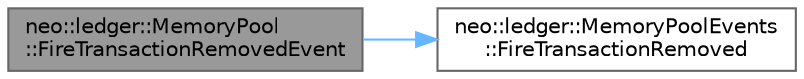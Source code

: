 digraph "neo::ledger::MemoryPool::FireTransactionRemovedEvent"
{
 // LATEX_PDF_SIZE
  bgcolor="transparent";
  edge [fontname=Helvetica,fontsize=10,labelfontname=Helvetica,labelfontsize=10];
  node [fontname=Helvetica,fontsize=10,shape=box,height=0.2,width=0.4];
  rankdir="LR";
  Node1 [id="Node000001",label="neo::ledger::MemoryPool\l::FireTransactionRemovedEvent",height=0.2,width=0.4,color="gray40", fillcolor="grey60", style="filled", fontcolor="black",tooltip="Fire transaction removed event through static event system."];
  Node1 -> Node2 [id="edge1_Node000001_Node000002",color="steelblue1",style="solid",tooltip=" "];
  Node2 [id="Node000002",label="neo::ledger::MemoryPoolEvents\l::FireTransactionRemoved",height=0.2,width=0.4,color="grey40", fillcolor="white", style="filled",URL="$classneo_1_1ledger_1_1_memory_pool_events.html#aae0a3e485a1ce4996ff7a4d2e5424785",tooltip="Fires the TransactionRemoved event to all subscribers."];
}
